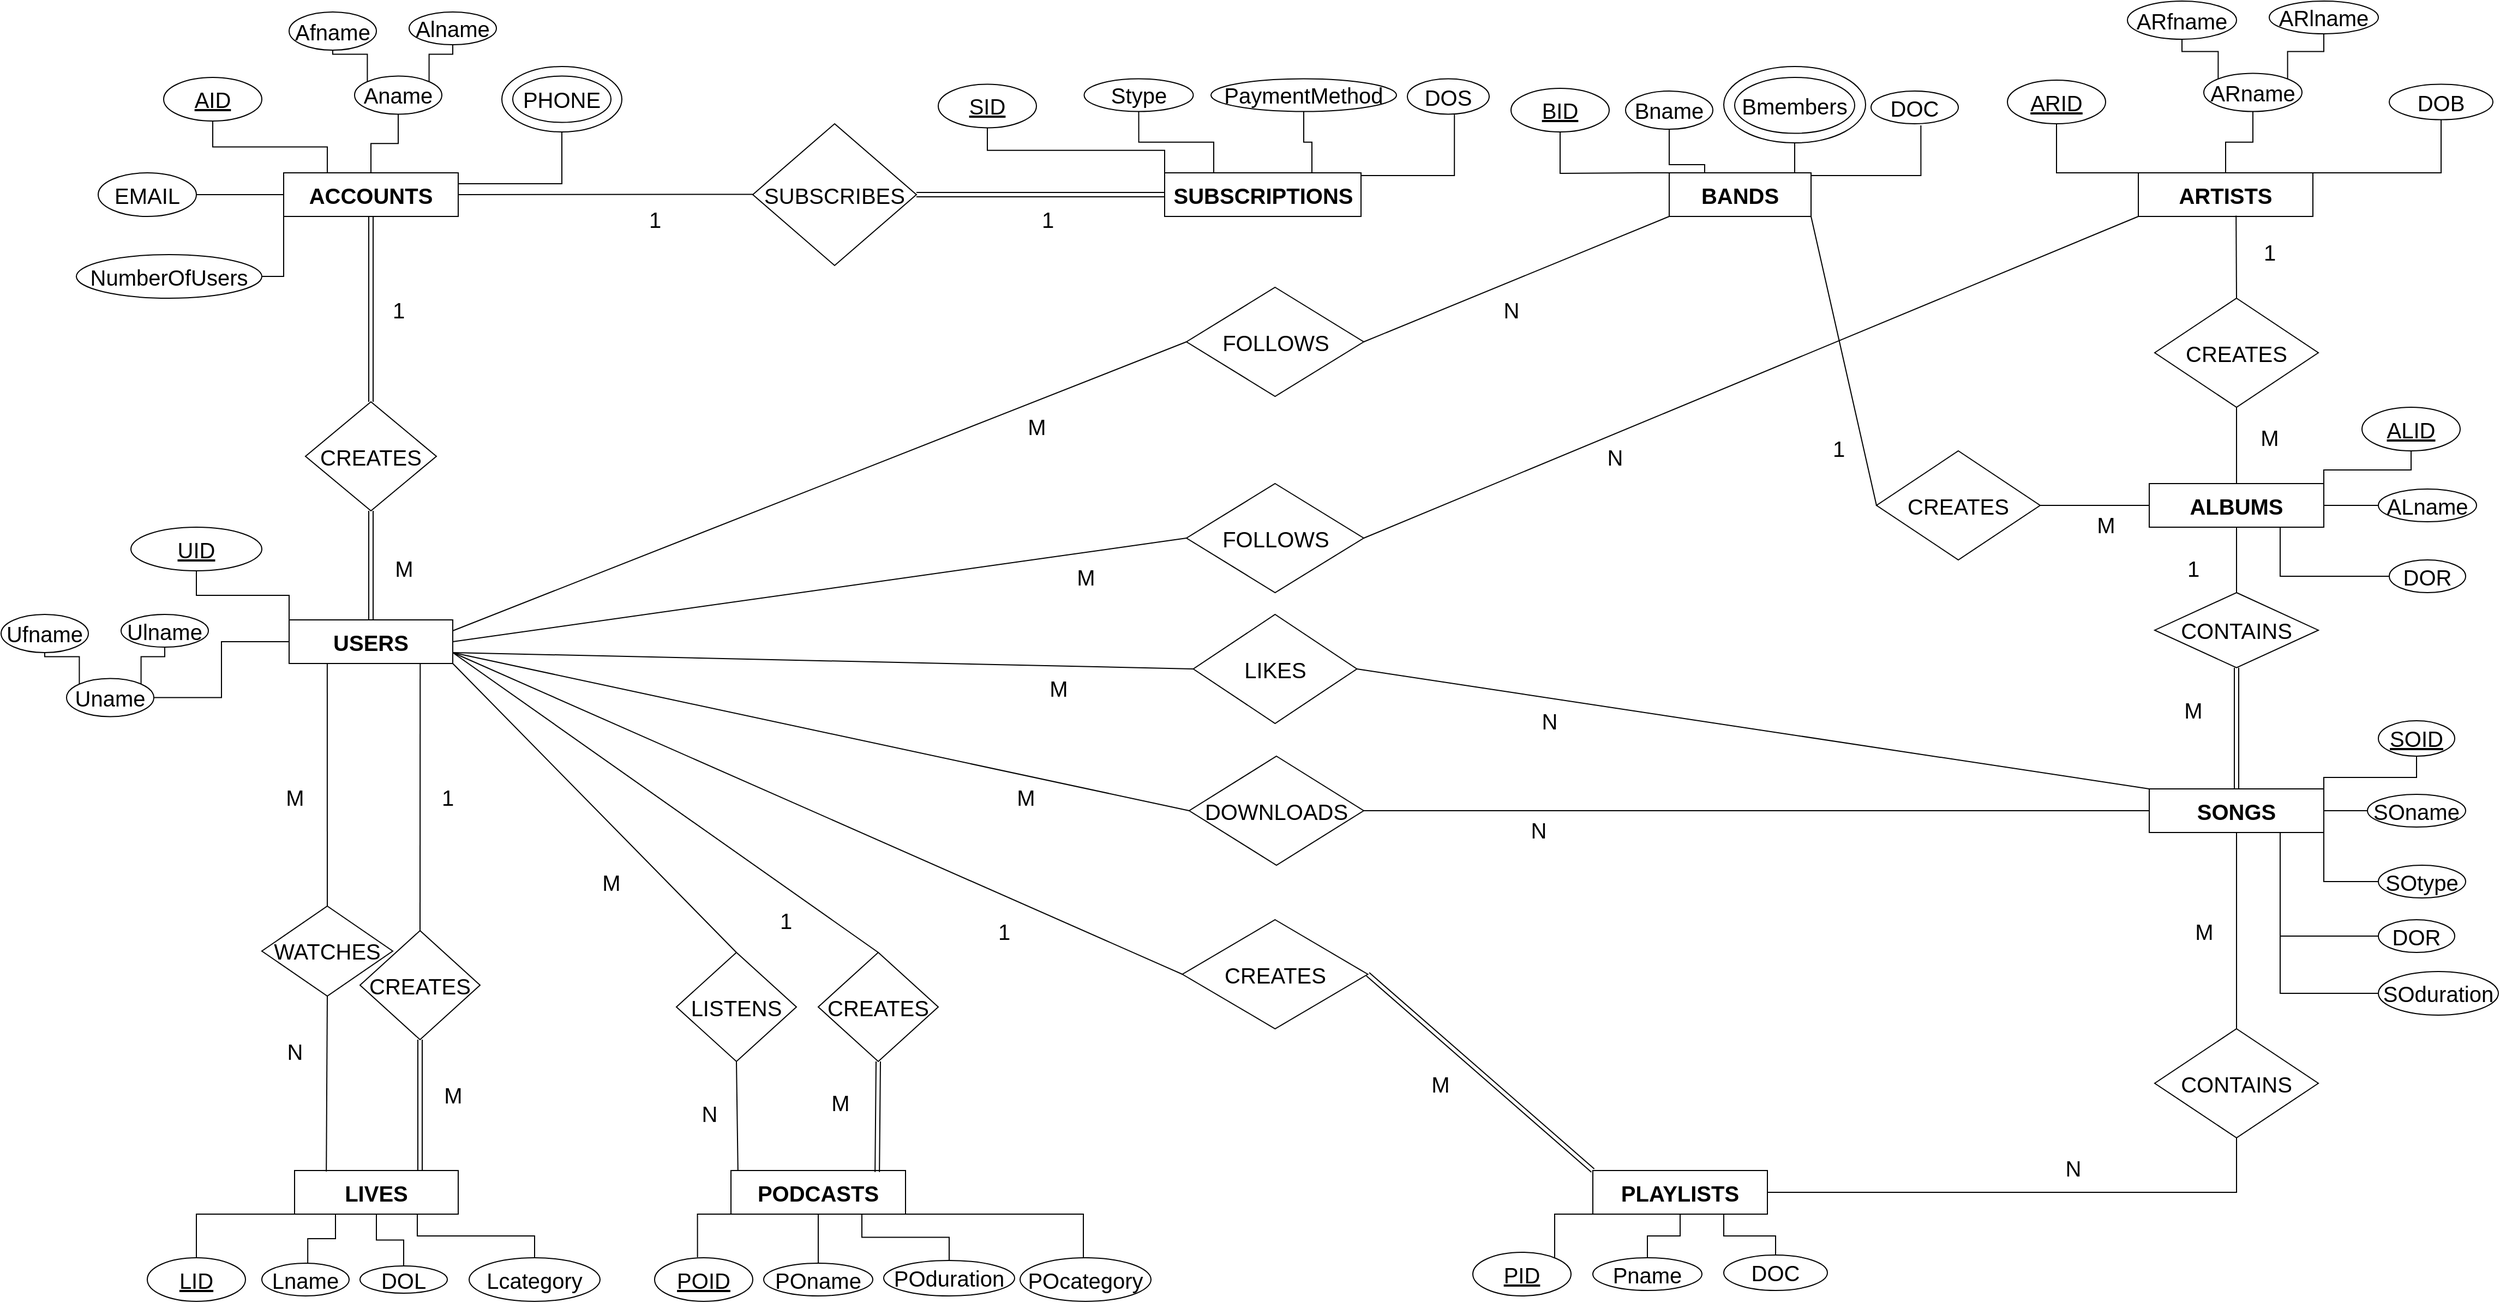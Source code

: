 <mxfile version="20.7.4" type="device"><diagram id="S-icvliGQljSNbGWVH6F" name="Page-1"><mxGraphModel dx="1737" dy="310" grid="1" gridSize="10" guides="1" tooltips="1" connect="1" arrows="1" fold="1" page="1" pageScale="1" pageWidth="1169" pageHeight="827" math="0" shadow="0"><root><mxCell id="0"/><mxCell id="1" parent="0"/><mxCell id="44TUguAvuRZ1Xpp99MHd-134" style="edgeStyle=orthogonalEdgeStyle;rounded=0;orthogonalLoop=1;jettySize=auto;html=1;exitX=0.25;exitY=0;exitDx=0;exitDy=0;entryX=0.5;entryY=1;entryDx=0;entryDy=0;fontSize=20;endArrow=none;endFill=0;" parent="1" source="44TUguAvuRZ1Xpp99MHd-1" target="44TUguAvuRZ1Xpp99MHd-133" edge="1"><mxGeometry relative="1" as="geometry"/></mxCell><mxCell id="44TUguAvuRZ1Xpp99MHd-153" style="edgeStyle=orthogonalEdgeStyle;rounded=0;orthogonalLoop=1;jettySize=auto;html=1;exitX=0;exitY=0.5;exitDx=0;exitDy=0;entryX=1;entryY=0.5;entryDx=0;entryDy=0;fontSize=20;endArrow=none;endFill=0;" parent="1" source="44TUguAvuRZ1Xpp99MHd-1" target="44TUguAvuRZ1Xpp99MHd-152" edge="1"><mxGeometry relative="1" as="geometry"/></mxCell><mxCell id="44TUguAvuRZ1Xpp99MHd-165" style="edgeStyle=orthogonalEdgeStyle;rounded=0;orthogonalLoop=1;jettySize=auto;html=1;exitX=1;exitY=0.25;exitDx=0;exitDy=0;fontSize=20;entryX=0.5;entryY=1;entryDx=0;entryDy=0;endArrow=none;endFill=0;" parent="1" source="44TUguAvuRZ1Xpp99MHd-1" target="44TUguAvuRZ1Xpp99MHd-145" edge="1"><mxGeometry relative="1" as="geometry"/></mxCell><mxCell id="44TUguAvuRZ1Xpp99MHd-168" style="edgeStyle=orthogonalEdgeStyle;rounded=0;orthogonalLoop=1;jettySize=auto;html=1;exitX=0;exitY=1;exitDx=0;exitDy=0;entryX=1;entryY=0.5;entryDx=0;entryDy=0;fontSize=20;endArrow=none;endFill=0;" parent="1" source="44TUguAvuRZ1Xpp99MHd-1" target="44TUguAvuRZ1Xpp99MHd-167" edge="1"><mxGeometry relative="1" as="geometry"/></mxCell><mxCell id="2B-88F3D7ksZXxP7t7aV-176" style="edgeStyle=orthogonalEdgeStyle;rounded=0;orthogonalLoop=1;jettySize=auto;html=1;exitX=0.5;exitY=0;exitDx=0;exitDy=0;entryX=0.5;entryY=1;entryDx=0;entryDy=0;endArrow=none;endFill=0;" edge="1" parent="1" source="44TUguAvuRZ1Xpp99MHd-1" target="44TUguAvuRZ1Xpp99MHd-135"><mxGeometry relative="1" as="geometry"/></mxCell><mxCell id="44TUguAvuRZ1Xpp99MHd-1" value="&lt;b&gt;&lt;font style=&quot;font-size: 20px;&quot;&gt;ACCOUNTS&lt;/font&gt;&lt;/b&gt;" style="rounded=0;whiteSpace=wrap;html=1;" parent="1" vertex="1"><mxGeometry x="-910" y="337.5" width="160" height="40" as="geometry"/></mxCell><mxCell id="44TUguAvuRZ1Xpp99MHd-254" style="edgeStyle=orthogonalEdgeStyle;rounded=0;orthogonalLoop=1;jettySize=auto;html=1;exitX=0.25;exitY=0;exitDx=0;exitDy=0;strokeColor=default;strokeWidth=1;fontSize=20;entryX=0.5;entryY=1;entryDx=0;entryDy=0;endArrow=none;endFill=0;" parent="1" source="44TUguAvuRZ1Xpp99MHd-3" target="44TUguAvuRZ1Xpp99MHd-250" edge="1"><mxGeometry relative="1" as="geometry"><mxPoint x="-120" y="290" as="targetPoint"/></mxGeometry></mxCell><mxCell id="44TUguAvuRZ1Xpp99MHd-256" style="edgeStyle=orthogonalEdgeStyle;rounded=0;orthogonalLoop=1;jettySize=auto;html=1;exitX=0;exitY=0;exitDx=0;exitDy=0;entryX=0.5;entryY=1;entryDx=0;entryDy=0;strokeColor=default;strokeWidth=1;fontSize=20;endArrow=none;endFill=0;" parent="1" source="44TUguAvuRZ1Xpp99MHd-3" target="44TUguAvuRZ1Xpp99MHd-249" edge="1"><mxGeometry relative="1" as="geometry"/></mxCell><mxCell id="44TUguAvuRZ1Xpp99MHd-257" style="edgeStyle=orthogonalEdgeStyle;rounded=0;orthogonalLoop=1;jettySize=auto;html=1;exitX=0.75;exitY=0;exitDx=0;exitDy=0;entryX=0.5;entryY=1;entryDx=0;entryDy=0;strokeColor=default;strokeWidth=1;fontSize=20;endArrow=none;endFill=0;" parent="1" source="44TUguAvuRZ1Xpp99MHd-3" target="44TUguAvuRZ1Xpp99MHd-252" edge="1"><mxGeometry relative="1" as="geometry"/></mxCell><mxCell id="44TUguAvuRZ1Xpp99MHd-259" style="edgeStyle=orthogonalEdgeStyle;rounded=0;orthogonalLoop=1;jettySize=auto;html=1;exitX=1;exitY=0;exitDx=0;exitDy=0;entryX=0.575;entryY=1.013;entryDx=0;entryDy=0;entryPerimeter=0;strokeColor=default;strokeWidth=1;fontSize=20;endArrow=none;endFill=0;" parent="1" source="44TUguAvuRZ1Xpp99MHd-3" target="44TUguAvuRZ1Xpp99MHd-251" edge="1"><mxGeometry relative="1" as="geometry"><Array as="points"><mxPoint x="78" y="340"/><mxPoint x="163" y="340"/></Array></mxGeometry></mxCell><mxCell id="44TUguAvuRZ1Xpp99MHd-3" value="&lt;b&gt;&lt;font style=&quot;font-size: 20px;&quot;&gt;SUBSCRIPTIONS&lt;/font&gt;&lt;/b&gt;" style="rounded=0;whiteSpace=wrap;html=1;" parent="1" vertex="1"><mxGeometry x="-102.5" y="337.5" width="180" height="40" as="geometry"/></mxCell><mxCell id="44TUguAvuRZ1Xpp99MHd-244" style="edgeStyle=orthogonalEdgeStyle;rounded=0;orthogonalLoop=1;jettySize=auto;html=1;exitX=0;exitY=0;exitDx=0;exitDy=0;entryX=0.5;entryY=1;entryDx=0;entryDy=0;strokeColor=default;strokeWidth=1;fontSize=20;endArrow=none;endFill=0;" parent="1" source="44TUguAvuRZ1Xpp99MHd-4" target="44TUguAvuRZ1Xpp99MHd-239" edge="1"><mxGeometry relative="1" as="geometry"><Array as="points"><mxPoint x="333" y="337"/><mxPoint x="260" y="338"/></Array></mxGeometry></mxCell><mxCell id="44TUguAvuRZ1Xpp99MHd-245" style="edgeStyle=orthogonalEdgeStyle;rounded=0;orthogonalLoop=1;jettySize=auto;html=1;exitX=0.25;exitY=0;exitDx=0;exitDy=0;entryX=0.5;entryY=1;entryDx=0;entryDy=0;strokeColor=default;strokeWidth=1;fontSize=20;endArrow=none;endFill=0;" parent="1" source="44TUguAvuRZ1Xpp99MHd-4" target="44TUguAvuRZ1Xpp99MHd-240" edge="1"><mxGeometry relative="1" as="geometry"><Array as="points"><mxPoint x="393" y="330"/><mxPoint x="360" y="330"/></Array></mxGeometry></mxCell><mxCell id="44TUguAvuRZ1Xpp99MHd-247" style="edgeStyle=orthogonalEdgeStyle;rounded=0;orthogonalLoop=1;jettySize=auto;html=1;exitX=0.75;exitY=0;exitDx=0;exitDy=0;entryX=0.5;entryY=1;entryDx=0;entryDy=0;strokeColor=default;strokeWidth=1;fontSize=20;endArrow=none;endFill=0;" parent="1" source="44TUguAvuRZ1Xpp99MHd-4" target="44TUguAvuRZ1Xpp99MHd-242" edge="1"><mxGeometry relative="1" as="geometry"/></mxCell><mxCell id="44TUguAvuRZ1Xpp99MHd-248" style="edgeStyle=orthogonalEdgeStyle;rounded=0;orthogonalLoop=1;jettySize=auto;html=1;exitX=1;exitY=0;exitDx=0;exitDy=0;entryX=0.571;entryY=1.05;entryDx=0;entryDy=0;entryPerimeter=0;strokeColor=default;strokeWidth=1;fontSize=20;endArrow=none;endFill=0;" parent="1" source="44TUguAvuRZ1Xpp99MHd-4" target="44TUguAvuRZ1Xpp99MHd-241" edge="1"><mxGeometry relative="1" as="geometry"><Array as="points"><mxPoint x="490" y="340"/><mxPoint x="591" y="340"/></Array></mxGeometry></mxCell><mxCell id="44TUguAvuRZ1Xpp99MHd-4" value="&lt;b&gt;&lt;font style=&quot;font-size: 20px;&quot;&gt;BANDS&lt;/font&gt;&lt;/b&gt;" style="rounded=0;whiteSpace=wrap;html=1;" parent="1" vertex="1"><mxGeometry x="360" y="337.5" width="130" height="40" as="geometry"/></mxCell><mxCell id="44TUguAvuRZ1Xpp99MHd-237" style="edgeStyle=orthogonalEdgeStyle;rounded=0;orthogonalLoop=1;jettySize=auto;html=1;exitX=1;exitY=0;exitDx=0;exitDy=0;entryX=0.5;entryY=1;entryDx=0;entryDy=0;strokeColor=default;strokeWidth=1;fontSize=20;endArrow=none;endFill=0;" parent="1" source="44TUguAvuRZ1Xpp99MHd-5" target="44TUguAvuRZ1Xpp99MHd-231" edge="1"><mxGeometry relative="1" as="geometry"><Array as="points"><mxPoint x="1067" y="337"/></Array></mxGeometry></mxCell><mxCell id="44TUguAvuRZ1Xpp99MHd-238" style="edgeStyle=orthogonalEdgeStyle;rounded=0;orthogonalLoop=1;jettySize=auto;html=1;exitX=0;exitY=0;exitDx=0;exitDy=0;entryX=0.5;entryY=1;entryDx=0;entryDy=0;strokeColor=default;strokeWidth=1;fontSize=20;endArrow=none;endFill=0;" parent="1" source="44TUguAvuRZ1Xpp99MHd-5" target="44TUguAvuRZ1Xpp99MHd-229" edge="1"><mxGeometry relative="1" as="geometry"><Array as="points"><mxPoint x="715" y="337"/></Array></mxGeometry></mxCell><mxCell id="44TUguAvuRZ1Xpp99MHd-5" value="&lt;b&gt;&lt;font style=&quot;font-size: 20px;&quot;&gt;ARTISTS&lt;/font&gt;&lt;/b&gt;" style="rounded=0;whiteSpace=wrap;html=1;" parent="1" vertex="1"><mxGeometry x="790" y="337.5" width="160" height="40" as="geometry"/></mxCell><mxCell id="44TUguAvuRZ1Xpp99MHd-219" style="edgeStyle=orthogonalEdgeStyle;rounded=0;orthogonalLoop=1;jettySize=auto;html=1;exitX=0.75;exitY=1;exitDx=0;exitDy=0;strokeColor=default;strokeWidth=1;fontSize=20;endArrow=none;endFill=0;entryX=0;entryY=0.5;entryDx=0;entryDy=0;" parent="1" source="44TUguAvuRZ1Xpp99MHd-6" target="44TUguAvuRZ1Xpp99MHd-217" edge="1"><mxGeometry relative="1" as="geometry"><Array as="points"><mxPoint x="920" y="708"/></Array></mxGeometry></mxCell><mxCell id="44TUguAvuRZ1Xpp99MHd-220" style="edgeStyle=orthogonalEdgeStyle;rounded=0;orthogonalLoop=1;jettySize=auto;html=1;exitX=1;exitY=0.5;exitDx=0;exitDy=0;entryX=0;entryY=0.5;entryDx=0;entryDy=0;strokeColor=default;strokeWidth=1;fontSize=20;endArrow=none;endFill=0;" parent="1" source="44TUguAvuRZ1Xpp99MHd-6" target="44TUguAvuRZ1Xpp99MHd-216" edge="1"><mxGeometry relative="1" as="geometry"/></mxCell><mxCell id="44TUguAvuRZ1Xpp99MHd-221" style="edgeStyle=orthogonalEdgeStyle;rounded=0;orthogonalLoop=1;jettySize=auto;html=1;exitX=1;exitY=0;exitDx=0;exitDy=0;entryX=0.5;entryY=1;entryDx=0;entryDy=0;strokeColor=default;strokeWidth=1;fontSize=20;endArrow=none;endFill=0;" parent="1" source="44TUguAvuRZ1Xpp99MHd-6" target="44TUguAvuRZ1Xpp99MHd-215" edge="1"><mxGeometry x="-0.464" y="3" relative="1" as="geometry"><Array as="points"><mxPoint x="960" y="610"/><mxPoint x="1040" y="610"/></Array><mxPoint as="offset"/></mxGeometry></mxCell><mxCell id="44TUguAvuRZ1Xpp99MHd-6" value="&lt;b&gt;&lt;font style=&quot;font-size: 20px;&quot;&gt;ALBUMS&lt;/font&gt;&lt;/b&gt;" style="rounded=0;whiteSpace=wrap;html=1;" parent="1" vertex="1"><mxGeometry x="800" y="622.5" width="160" height="40" as="geometry"/></mxCell><mxCell id="44TUguAvuRZ1Xpp99MHd-170" style="edgeStyle=orthogonalEdgeStyle;rounded=0;orthogonalLoop=1;jettySize=auto;html=1;exitX=0;exitY=0;exitDx=0;exitDy=0;entryX=0.5;entryY=1;entryDx=0;entryDy=0;fontSize=20;endArrow=none;endFill=0;" parent="1" source="44TUguAvuRZ1Xpp99MHd-7" target="44TUguAvuRZ1Xpp99MHd-169" edge="1"><mxGeometry relative="1" as="geometry"/></mxCell><mxCell id="44TUguAvuRZ1Xpp99MHd-7" value="&lt;b&gt;&lt;font style=&quot;font-size: 20px;&quot;&gt;USERS&lt;/font&gt;&lt;/b&gt;" style="rounded=0;whiteSpace=wrap;html=1;" parent="1" vertex="1"><mxGeometry x="-905" y="747.5" width="150" height="40" as="geometry"/></mxCell><mxCell id="44TUguAvuRZ1Xpp99MHd-210" style="edgeStyle=orthogonalEdgeStyle;rounded=0;orthogonalLoop=1;jettySize=auto;html=1;exitX=1;exitY=0.5;exitDx=0;exitDy=0;entryX=0;entryY=0.5;entryDx=0;entryDy=0;strokeColor=default;strokeWidth=1;fontSize=20;endArrow=none;endFill=0;" parent="1" source="44TUguAvuRZ1Xpp99MHd-8" target="44TUguAvuRZ1Xpp99MHd-209" edge="1"><mxGeometry relative="1" as="geometry"/></mxCell><mxCell id="44TUguAvuRZ1Xpp99MHd-222" style="edgeStyle=orthogonalEdgeStyle;rounded=0;orthogonalLoop=1;jettySize=auto;html=1;exitX=1;exitY=1;exitDx=0;exitDy=0;entryX=0;entryY=0.5;entryDx=0;entryDy=0;strokeColor=default;strokeWidth=1;fontSize=20;endArrow=none;endFill=0;" parent="1" source="44TUguAvuRZ1Xpp99MHd-8" target="44TUguAvuRZ1Xpp99MHd-211" edge="1"><mxGeometry relative="1" as="geometry"/></mxCell><mxCell id="44TUguAvuRZ1Xpp99MHd-223" style="edgeStyle=orthogonalEdgeStyle;rounded=0;orthogonalLoop=1;jettySize=auto;html=1;exitX=0.75;exitY=1;exitDx=0;exitDy=0;entryX=0;entryY=0.5;entryDx=0;entryDy=0;strokeColor=default;strokeWidth=1;fontSize=20;endArrow=none;endFill=0;" parent="1" source="44TUguAvuRZ1Xpp99MHd-8" target="44TUguAvuRZ1Xpp99MHd-213" edge="1"><mxGeometry relative="1" as="geometry"/></mxCell><mxCell id="44TUguAvuRZ1Xpp99MHd-224" style="edgeStyle=orthogonalEdgeStyle;rounded=0;orthogonalLoop=1;jettySize=auto;html=1;exitX=1;exitY=0;exitDx=0;exitDy=0;entryX=0.5;entryY=1;entryDx=0;entryDy=0;strokeColor=default;strokeWidth=1;fontSize=20;endArrow=none;endFill=0;" parent="1" source="44TUguAvuRZ1Xpp99MHd-8" target="44TUguAvuRZ1Xpp99MHd-206" edge="1"><mxGeometry relative="1" as="geometry"><Array as="points"><mxPoint x="960" y="892"/><mxPoint x="1045" y="892"/></Array></mxGeometry></mxCell><mxCell id="44TUguAvuRZ1Xpp99MHd-228" style="edgeStyle=orthogonalEdgeStyle;rounded=0;orthogonalLoop=1;jettySize=auto;html=1;exitX=0.75;exitY=1;exitDx=0;exitDy=0;entryX=0;entryY=0.5;entryDx=0;entryDy=0;strokeColor=default;strokeWidth=1;fontSize=20;endArrow=none;endFill=0;" parent="1" source="44TUguAvuRZ1Xpp99MHd-8" target="44TUguAvuRZ1Xpp99MHd-227" edge="1"><mxGeometry relative="1" as="geometry"/></mxCell><mxCell id="44TUguAvuRZ1Xpp99MHd-8" value="&lt;b&gt;&lt;font style=&quot;font-size: 20px;&quot;&gt;SONGS&lt;/font&gt;&lt;/b&gt;" style="rounded=0;whiteSpace=wrap;html=1;" parent="1" vertex="1"><mxGeometry x="800" y="902.5" width="160" height="40" as="geometry"/></mxCell><mxCell id="44TUguAvuRZ1Xpp99MHd-203" style="edgeStyle=orthogonalEdgeStyle;rounded=0;orthogonalLoop=1;jettySize=auto;html=1;exitX=0;exitY=1;exitDx=0;exitDy=0;strokeColor=default;strokeWidth=1;fontSize=20;endArrow=none;endFill=0;" parent="1" source="44TUguAvuRZ1Xpp99MHd-10" target="44TUguAvuRZ1Xpp99MHd-200" edge="1"><mxGeometry relative="1" as="geometry"><Array as="points"><mxPoint x="255" y="1292.5"/></Array></mxGeometry></mxCell><mxCell id="44TUguAvuRZ1Xpp99MHd-204" style="edgeStyle=orthogonalEdgeStyle;rounded=0;orthogonalLoop=1;jettySize=auto;html=1;exitX=0.5;exitY=1;exitDx=0;exitDy=0;entryX=0.5;entryY=0;entryDx=0;entryDy=0;strokeColor=default;strokeWidth=1;fontSize=20;endArrow=none;endFill=0;" parent="1" source="44TUguAvuRZ1Xpp99MHd-10" target="44TUguAvuRZ1Xpp99MHd-201" edge="1"><mxGeometry relative="1" as="geometry"/></mxCell><mxCell id="44TUguAvuRZ1Xpp99MHd-225" style="edgeStyle=orthogonalEdgeStyle;rounded=0;orthogonalLoop=1;jettySize=auto;html=1;exitX=0.75;exitY=1;exitDx=0;exitDy=0;entryX=0.5;entryY=0;entryDx=0;entryDy=0;strokeColor=default;strokeWidth=1;fontSize=20;endArrow=none;endFill=0;" parent="1" source="44TUguAvuRZ1Xpp99MHd-10" target="44TUguAvuRZ1Xpp99MHd-202" edge="1"><mxGeometry relative="1" as="geometry"/></mxCell><mxCell id="44TUguAvuRZ1Xpp99MHd-10" value="&lt;b&gt;&lt;font style=&quot;font-size: 20px;&quot;&gt;PLAYLISTS&lt;/font&gt;&lt;/b&gt;" style="rounded=0;whiteSpace=wrap;html=1;" parent="1" vertex="1"><mxGeometry x="290" y="1252.5" width="160" height="40" as="geometry"/></mxCell><mxCell id="44TUguAvuRZ1Xpp99MHd-196" style="edgeStyle=orthogonalEdgeStyle;rounded=0;orthogonalLoop=1;jettySize=auto;html=1;exitX=0;exitY=1;exitDx=0;exitDy=0;entryX=0.437;entryY=-0.013;entryDx=0;entryDy=0;entryPerimeter=0;strokeColor=default;strokeWidth=1;fontSize=20;endArrow=none;endFill=0;" parent="1" source="44TUguAvuRZ1Xpp99MHd-11" target="44TUguAvuRZ1Xpp99MHd-192" edge="1"><mxGeometry relative="1" as="geometry"><Array as="points"><mxPoint x="-531" y="1292.5"/></Array></mxGeometry></mxCell><mxCell id="44TUguAvuRZ1Xpp99MHd-197" style="edgeStyle=orthogonalEdgeStyle;rounded=0;orthogonalLoop=1;jettySize=auto;html=1;exitX=0.5;exitY=1;exitDx=0;exitDy=0;entryX=0.5;entryY=0;entryDx=0;entryDy=0;strokeColor=default;strokeWidth=1;fontSize=20;endArrow=none;endFill=0;" parent="1" source="44TUguAvuRZ1Xpp99MHd-11" target="44TUguAvuRZ1Xpp99MHd-193" edge="1"><mxGeometry relative="1" as="geometry"/></mxCell><mxCell id="44TUguAvuRZ1Xpp99MHd-198" style="edgeStyle=orthogonalEdgeStyle;rounded=0;orthogonalLoop=1;jettySize=auto;html=1;exitX=0.75;exitY=1;exitDx=0;exitDy=0;entryX=0.5;entryY=0;entryDx=0;entryDy=0;strokeColor=default;strokeWidth=1;fontSize=20;endArrow=none;endFill=0;" parent="1" source="44TUguAvuRZ1Xpp99MHd-11" target="44TUguAvuRZ1Xpp99MHd-194" edge="1"><mxGeometry relative="1" as="geometry"/></mxCell><mxCell id="44TUguAvuRZ1Xpp99MHd-199" style="edgeStyle=orthogonalEdgeStyle;rounded=0;orthogonalLoop=1;jettySize=auto;html=1;exitX=1;exitY=1;exitDx=0;exitDy=0;strokeColor=default;strokeWidth=1;fontSize=20;endArrow=none;endFill=0;entryX=0.532;entryY=-0.001;entryDx=0;entryDy=0;entryPerimeter=0;" parent="1" source="44TUguAvuRZ1Xpp99MHd-11" target="44TUguAvuRZ1Xpp99MHd-195" edge="1"><mxGeometry relative="1" as="geometry"><Array as="points"><mxPoint x="-177" y="1293"/><mxPoint x="-177" y="1333"/></Array><mxPoint x="-180" y="1320" as="targetPoint"/></mxGeometry></mxCell><mxCell id="44TUguAvuRZ1Xpp99MHd-11" value="&lt;b&gt;&lt;font style=&quot;font-size: 20px;&quot;&gt;PODCASTS&lt;/font&gt;&lt;/b&gt;" style="rounded=0;whiteSpace=wrap;html=1;" parent="1" vertex="1"><mxGeometry x="-500" y="1252.5" width="160" height="40" as="geometry"/></mxCell><mxCell id="44TUguAvuRZ1Xpp99MHd-183" style="edgeStyle=orthogonalEdgeStyle;rounded=0;orthogonalLoop=1;jettySize=auto;html=1;exitX=0;exitY=1;exitDx=0;exitDy=0;entryX=0.5;entryY=0;entryDx=0;entryDy=0;strokeColor=default;strokeWidth=1;fontSize=20;endArrow=none;endFill=0;" parent="1" source="44TUguAvuRZ1Xpp99MHd-12" target="44TUguAvuRZ1Xpp99MHd-182" edge="1"><mxGeometry relative="1" as="geometry"><Array as="points"><mxPoint x="-990" y="1292.5"/></Array></mxGeometry></mxCell><mxCell id="44TUguAvuRZ1Xpp99MHd-187" style="edgeStyle=orthogonalEdgeStyle;rounded=0;orthogonalLoop=1;jettySize=auto;html=1;exitX=0.25;exitY=1;exitDx=0;exitDy=0;entryX=0.526;entryY=0.026;entryDx=0;entryDy=0;entryPerimeter=0;strokeColor=default;strokeWidth=1;fontSize=20;endArrow=none;endFill=0;" parent="1" source="44TUguAvuRZ1Xpp99MHd-12" target="44TUguAvuRZ1Xpp99MHd-184" edge="1"><mxGeometry relative="1" as="geometry"/></mxCell><mxCell id="44TUguAvuRZ1Xpp99MHd-189" style="edgeStyle=orthogonalEdgeStyle;rounded=0;orthogonalLoop=1;jettySize=auto;html=1;exitX=0.5;exitY=1;exitDx=0;exitDy=0;entryX=0.5;entryY=0;entryDx=0;entryDy=0;strokeColor=default;strokeWidth=1;fontSize=20;endArrow=none;endFill=0;" parent="1" source="44TUguAvuRZ1Xpp99MHd-12" target="44TUguAvuRZ1Xpp99MHd-188" edge="1"><mxGeometry relative="1" as="geometry"/></mxCell><mxCell id="44TUguAvuRZ1Xpp99MHd-191" style="edgeStyle=orthogonalEdgeStyle;rounded=0;orthogonalLoop=1;jettySize=auto;html=1;exitX=0.75;exitY=1;exitDx=0;exitDy=0;strokeColor=default;strokeWidth=1;fontSize=20;endArrow=none;endFill=0;" parent="1" source="44TUguAvuRZ1Xpp99MHd-12" target="44TUguAvuRZ1Xpp99MHd-190" edge="1"><mxGeometry relative="1" as="geometry"/></mxCell><mxCell id="44TUguAvuRZ1Xpp99MHd-12" value="&lt;span style=&quot;font-size: 20px;&quot;&gt;&lt;b&gt;LIVES&lt;/b&gt;&lt;/span&gt;" style="rounded=0;whiteSpace=wrap;html=1;" parent="1" vertex="1"><mxGeometry x="-900" y="1252.5" width="150" height="40" as="geometry"/></mxCell><mxCell id="44TUguAvuRZ1Xpp99MHd-16" value="CREATES" style="rhombus;whiteSpace=wrap;html=1;fontSize=20;" parent="1" vertex="1"><mxGeometry x="-890" y="547.5" width="120" height="100" as="geometry"/></mxCell><mxCell id="44TUguAvuRZ1Xpp99MHd-23" value="" style="shape=link;endArrow=classic;startArrow=classic;html=1;rounded=0;fontSize=20;entryX=0.5;entryY=1;entryDx=0;entryDy=0;" parent="1" source="44TUguAvuRZ1Xpp99MHd-16" target="44TUguAvuRZ1Xpp99MHd-1" edge="1"><mxGeometry width="100" height="100" relative="1" as="geometry"><mxPoint x="150" y="482.5" as="sourcePoint"/><mxPoint x="250" y="382.5" as="targetPoint"/></mxGeometry></mxCell><mxCell id="44TUguAvuRZ1Xpp99MHd-24" value="" style="shape=link;endArrow=classic;startArrow=classic;html=1;rounded=0;fontSize=20;exitX=0.5;exitY=0;exitDx=0;exitDy=0;entryX=0.5;entryY=1;entryDx=0;entryDy=0;" parent="1" source="44TUguAvuRZ1Xpp99MHd-7" target="44TUguAvuRZ1Xpp99MHd-16" edge="1"><mxGeometry width="100" height="100" relative="1" as="geometry"><mxPoint x="150" y="482.5" as="sourcePoint"/><mxPoint x="250" y="382.5" as="targetPoint"/></mxGeometry></mxCell><mxCell id="44TUguAvuRZ1Xpp99MHd-27" value="WATCHES" style="rhombus;whiteSpace=wrap;html=1;fontSize=20;" parent="1" vertex="1"><mxGeometry x="-930" y="1010" width="120" height="82.5" as="geometry"/></mxCell><mxCell id="44TUguAvuRZ1Xpp99MHd-31" value="CREATES" style="rhombus;whiteSpace=wrap;html=1;fontSize=20;" parent="1" vertex="1"><mxGeometry x="-840" y="1032.5" width="110" height="100" as="geometry"/></mxCell><mxCell id="44TUguAvuRZ1Xpp99MHd-45" value="LISTENS" style="rhombus;whiteSpace=wrap;html=1;fontSize=20;" parent="1" vertex="1"><mxGeometry x="-550" y="1052.5" width="110" height="100" as="geometry"/></mxCell><mxCell id="44TUguAvuRZ1Xpp99MHd-46" value="" style="endArrow=none;startArrow=none;html=1;rounded=0;fontSize=20;exitX=0.5;exitY=0;exitDx=0;exitDy=0;entryX=1;entryY=1;entryDx=0;entryDy=0;startFill=0;endFill=0;" parent="1" source="44TUguAvuRZ1Xpp99MHd-45" target="44TUguAvuRZ1Xpp99MHd-7" edge="1"><mxGeometry width="50" height="50" relative="1" as="geometry"><mxPoint x="435" y="742.5" as="sourcePoint"/><mxPoint x="365" y="662.5" as="targetPoint"/></mxGeometry></mxCell><mxCell id="44TUguAvuRZ1Xpp99MHd-47" value="" style="endArrow=none;startArrow=none;html=1;rounded=0;fontSize=20;exitX=0.5;exitY=1;exitDx=0;exitDy=0;entryX=0.04;entryY=0;entryDx=0;entryDy=0;entryPerimeter=0;startFill=0;endFill=0;" parent="1" source="44TUguAvuRZ1Xpp99MHd-45" target="44TUguAvuRZ1Xpp99MHd-11" edge="1"><mxGeometry width="50" height="50" relative="1" as="geometry"><mxPoint x="435" y="742.5" as="sourcePoint"/><mxPoint x="300" y="982.5" as="targetPoint"/></mxGeometry></mxCell><mxCell id="44TUguAvuRZ1Xpp99MHd-48" value="CREATES" style="rhombus;whiteSpace=wrap;html=1;fontSize=20;" parent="1" vertex="1"><mxGeometry x="-420" y="1052.5" width="110" height="100" as="geometry"/></mxCell><mxCell id="44TUguAvuRZ1Xpp99MHd-49" value="" style="endArrow=none;startArrow=none;html=1;rounded=0;fontSize=20;exitX=0.5;exitY=0;exitDx=0;exitDy=0;entryX=1;entryY=0.75;entryDx=0;entryDy=0;startFill=0;endFill=0;" parent="1" source="44TUguAvuRZ1Xpp99MHd-48" target="44TUguAvuRZ1Xpp99MHd-7" edge="1"><mxGeometry width="50" height="50" relative="1" as="geometry"><mxPoint x="545" y="742.5" as="sourcePoint"/><mxPoint x="475" y="662.5" as="targetPoint"/></mxGeometry></mxCell><mxCell id="44TUguAvuRZ1Xpp99MHd-65" value="CREATES" style="rhombus;whiteSpace=wrap;html=1;fontSize=20;" parent="1" vertex="1"><mxGeometry x="-86.25" y="1022.5" width="170" height="100" as="geometry"/></mxCell><mxCell id="44TUguAvuRZ1Xpp99MHd-66" value="" style="endArrow=none;startArrow=none;html=1;rounded=0;fontSize=20;exitX=0;exitY=0.5;exitDx=0;exitDy=0;entryX=1;entryY=0.75;entryDx=0;entryDy=0;startFill=0;endFill=0;" parent="1" source="44TUguAvuRZ1Xpp99MHd-65" target="44TUguAvuRZ1Xpp99MHd-7" edge="1"><mxGeometry width="50" height="50" relative="1" as="geometry"><mxPoint x="665" y="743.62" as="sourcePoint"/><mxPoint x="280" y="652.5" as="targetPoint"/></mxGeometry></mxCell><mxCell id="44TUguAvuRZ1Xpp99MHd-68" value="" style="shape=link;endArrow=classic;startArrow=classic;html=1;rounded=0;fontSize=20;entryX=0;entryY=0;entryDx=0;entryDy=0;exitX=1;exitY=0.5;exitDx=0;exitDy=0;" parent="1" source="44TUguAvuRZ1Xpp99MHd-65" target="44TUguAvuRZ1Xpp99MHd-10" edge="1"><mxGeometry width="100" height="100" relative="1" as="geometry"><mxPoint x="490" y="962.5" as="sourcePoint"/><mxPoint x="590" y="862.5" as="targetPoint"/></mxGeometry></mxCell><mxCell id="44TUguAvuRZ1Xpp99MHd-69" value="" style="shape=link;endArrow=classic;startArrow=classic;html=1;rounded=0;fontSize=20;entryX=0.5;entryY=1;entryDx=0;entryDy=0;" parent="1" target="44TUguAvuRZ1Xpp99MHd-31" edge="1"><mxGeometry width="100" height="100" relative="1" as="geometry"><mxPoint x="-785" y="1252.5" as="sourcePoint"/><mxPoint x="500" y="822.5" as="targetPoint"/><Array as="points"/></mxGeometry></mxCell><mxCell id="44TUguAvuRZ1Xpp99MHd-70" value="" style="shape=link;endArrow=classic;startArrow=classic;html=1;rounded=0;fontSize=20;entryX=0.5;entryY=1;entryDx=0;entryDy=0;exitX=0.838;exitY=0.035;exitDx=0;exitDy=0;exitPerimeter=0;" parent="1" source="44TUguAvuRZ1Xpp99MHd-11" target="44TUguAvuRZ1Xpp99MHd-48" edge="1"><mxGeometry width="100" height="100" relative="1" as="geometry"><mxPoint x="355" y="1042.5" as="sourcePoint"/><mxPoint x="353" y="932.5" as="targetPoint"/><Array as="points"/></mxGeometry></mxCell><mxCell id="44TUguAvuRZ1Xpp99MHd-75" value="DOWNLOADS" style="rhombus;whiteSpace=wrap;html=1;fontSize=20;" parent="1" vertex="1"><mxGeometry x="-80" y="872.5" width="160" height="100" as="geometry"/></mxCell><mxCell id="44TUguAvuRZ1Xpp99MHd-76" value="" style="endArrow=none;startArrow=none;html=1;rounded=0;fontSize=20;exitX=0;exitY=0.5;exitDx=0;exitDy=0;entryX=1;entryY=0.75;entryDx=0;entryDy=0;startFill=0;endFill=0;" parent="1" source="44TUguAvuRZ1Xpp99MHd-75" target="44TUguAvuRZ1Xpp99MHd-7" edge="1"><mxGeometry width="50" height="50" relative="1" as="geometry"><mxPoint x="715" y="662.5" as="sourcePoint"/><mxPoint x="180" y="652.5" as="targetPoint"/></mxGeometry></mxCell><mxCell id="44TUguAvuRZ1Xpp99MHd-77" value="" style="endArrow=none;startArrow=none;html=1;rounded=0;fontSize=20;exitX=1;exitY=0.5;exitDx=0;exitDy=0;entryX=0;entryY=0.5;entryDx=0;entryDy=0;startFill=0;endFill=0;" parent="1" source="44TUguAvuRZ1Xpp99MHd-75" target="44TUguAvuRZ1Xpp99MHd-8" edge="1"><mxGeometry width="50" height="50" relative="1" as="geometry"><mxPoint x="715" y="662.5" as="sourcePoint"/><mxPoint x="623" y="963.74" as="targetPoint"/></mxGeometry></mxCell><mxCell id="44TUguAvuRZ1Xpp99MHd-83" value="LIKES" style="rhombus;whiteSpace=wrap;html=1;fontSize=20;" parent="1" vertex="1"><mxGeometry x="-76.25" y="742.5" width="150" height="100" as="geometry"/></mxCell><mxCell id="44TUguAvuRZ1Xpp99MHd-84" value="" style="endArrow=none;startArrow=none;html=1;rounded=0;fontSize=20;exitX=0;exitY=0.5;exitDx=0;exitDy=0;entryX=1;entryY=0.75;entryDx=0;entryDy=0;startFill=0;endFill=0;" parent="1" source="44TUguAvuRZ1Xpp99MHd-83" target="44TUguAvuRZ1Xpp99MHd-7" edge="1"><mxGeometry width="50" height="50" relative="1" as="geometry"><mxPoint x="815" y="547.5" as="sourcePoint"/><mxPoint x="180" y="647.5" as="targetPoint"/></mxGeometry></mxCell><mxCell id="44TUguAvuRZ1Xpp99MHd-85" value="" style="endArrow=none;startArrow=none;html=1;rounded=0;fontSize=20;exitX=1;exitY=0.5;exitDx=0;exitDy=0;entryX=0;entryY=0;entryDx=0;entryDy=0;startFill=0;endFill=0;" parent="1" source="44TUguAvuRZ1Xpp99MHd-83" target="44TUguAvuRZ1Xpp99MHd-8" edge="1"><mxGeometry width="50" height="50" relative="1" as="geometry"><mxPoint x="815" y="547.5" as="sourcePoint"/><mxPoint x="940" y="737.5" as="targetPoint"/></mxGeometry></mxCell><mxCell id="44TUguAvuRZ1Xpp99MHd-95" value="CONTAINS" style="rhombus;whiteSpace=wrap;html=1;fontSize=20;" parent="1" vertex="1"><mxGeometry x="805" y="1122.5" width="150" height="100" as="geometry"/></mxCell><mxCell id="44TUguAvuRZ1Xpp99MHd-96" value="" style="endArrow=none;startArrow=none;html=1;rounded=0;fontSize=20;exitX=0.5;exitY=0;exitDx=0;exitDy=0;entryX=0.5;entryY=1;entryDx=0;entryDy=0;startFill=0;endFill=0;" parent="1" source="44TUguAvuRZ1Xpp99MHd-95" target="44TUguAvuRZ1Xpp99MHd-8" edge="1"><mxGeometry width="50" height="50" relative="1" as="geometry"><mxPoint x="1045" y="842.5" as="sourcePoint"/><mxPoint x="510" y="832.5" as="targetPoint"/></mxGeometry></mxCell><mxCell id="44TUguAvuRZ1Xpp99MHd-97" value="" style="endArrow=none;startArrow=none;html=1;rounded=0;fontSize=20;exitX=0.5;exitY=1;exitDx=0;exitDy=0;entryX=1;entryY=0.5;entryDx=0;entryDy=0;startFill=0;endFill=0;" parent="1" source="44TUguAvuRZ1Xpp99MHd-95" target="44TUguAvuRZ1Xpp99MHd-10" edge="1"><mxGeometry width="50" height="50" relative="1" as="geometry"><mxPoint x="1045" y="842.5" as="sourcePoint"/><mxPoint x="1170" y="1032.5" as="targetPoint"/><Array as="points"><mxPoint x="880" y="1272.5"/></Array></mxGeometry></mxCell><mxCell id="44TUguAvuRZ1Xpp99MHd-101" value="CONTAINS" style="rhombus;whiteSpace=wrap;html=1;fontSize=20;" parent="1" vertex="1"><mxGeometry x="805" y="722.5" width="150" height="68.88" as="geometry"/></mxCell><mxCell id="44TUguAvuRZ1Xpp99MHd-102" value="" style="endArrow=none;startArrow=none;html=1;rounded=0;fontSize=20;exitX=0.5;exitY=0;exitDx=0;exitDy=0;entryX=0.5;entryY=1;entryDx=0;entryDy=0;startFill=0;endFill=0;" parent="1" source="44TUguAvuRZ1Xpp99MHd-101" target="44TUguAvuRZ1Xpp99MHd-6" edge="1"><mxGeometry width="50" height="50" relative="1" as="geometry"><mxPoint x="1050" y="632.5" as="sourcePoint"/><mxPoint x="920" y="672.5" as="targetPoint"/></mxGeometry></mxCell><mxCell id="44TUguAvuRZ1Xpp99MHd-104" value="" style="shape=link;endArrow=classic;startArrow=classic;html=1;rounded=0;fontSize=20;entryX=0.5;entryY=1;entryDx=0;entryDy=0;exitX=0.5;exitY=0;exitDx=0;exitDy=0;" parent="1" source="44TUguAvuRZ1Xpp99MHd-8" target="44TUguAvuRZ1Xpp99MHd-101" edge="1"><mxGeometry width="100" height="100" relative="1" as="geometry"><mxPoint x="610" y="942.5" as="sourcePoint"/><mxPoint x="710" y="842.5" as="targetPoint"/></mxGeometry></mxCell><mxCell id="44TUguAvuRZ1Xpp99MHd-107" value="CREATES" style="rhombus;whiteSpace=wrap;html=1;fontSize=20;" parent="1" vertex="1"><mxGeometry x="805" y="452.5" width="150" height="100" as="geometry"/></mxCell><mxCell id="44TUguAvuRZ1Xpp99MHd-108" value="" style="endArrow=none;startArrow=none;html=1;rounded=0;fontSize=20;exitX=0.5;exitY=0;exitDx=0;exitDy=0;entryX=0.56;entryY=0.982;entryDx=0;entryDy=0;entryPerimeter=0;startFill=0;endFill=0;" parent="1" source="44TUguAvuRZ1Xpp99MHd-107" target="44TUguAvuRZ1Xpp99MHd-5" edge="1"><mxGeometry width="50" height="50" relative="1" as="geometry"><mxPoint x="1050" y="362.5" as="sourcePoint"/><mxPoint x="925" y="392.5" as="targetPoint"/></mxGeometry></mxCell><mxCell id="44TUguAvuRZ1Xpp99MHd-109" value="" style="endArrow=none;startArrow=none;html=1;rounded=0;fontSize=20;exitX=0.5;exitY=1;exitDx=0;exitDy=0;entryX=0.5;entryY=0;entryDx=0;entryDy=0;startFill=0;endFill=0;" parent="1" source="44TUguAvuRZ1Xpp99MHd-107" target="44TUguAvuRZ1Xpp99MHd-6" edge="1"><mxGeometry width="50" height="50" relative="1" as="geometry"><mxPoint x="1050" y="362.5" as="sourcePoint"/><mxPoint x="775" y="582.5" as="targetPoint"/><Array as="points"/></mxGeometry></mxCell><mxCell id="44TUguAvuRZ1Xpp99MHd-113" value="CREATES" style="rhombus;whiteSpace=wrap;html=1;fontSize=20;" parent="1" vertex="1"><mxGeometry x="550" y="592.5" width="150" height="100" as="geometry"/></mxCell><mxCell id="44TUguAvuRZ1Xpp99MHd-114" value="" style="endArrow=none;startArrow=none;html=1;rounded=0;fontSize=20;exitX=0;exitY=0.5;exitDx=0;exitDy=0;entryX=1;entryY=1;entryDx=0;entryDy=0;startFill=0;endFill=0;" parent="1" source="44TUguAvuRZ1Xpp99MHd-113" target="44TUguAvuRZ1Xpp99MHd-4" edge="1"><mxGeometry width="50" height="50" relative="1" as="geometry"><mxPoint x="835" y="282.5" as="sourcePoint"/><mxPoint x="705" y="312.5" as="targetPoint"/></mxGeometry></mxCell><mxCell id="44TUguAvuRZ1Xpp99MHd-115" value="" style="endArrow=none;startArrow=none;html=1;rounded=0;fontSize=20;exitX=1;exitY=0.5;exitDx=0;exitDy=0;entryX=0;entryY=0.5;entryDx=0;entryDy=0;startFill=0;endFill=0;" parent="1" source="44TUguAvuRZ1Xpp99MHd-113" target="44TUguAvuRZ1Xpp99MHd-6" edge="1"><mxGeometry width="50" height="50" relative="1" as="geometry"><mxPoint x="835" y="282.5" as="sourcePoint"/><mxPoint x="705" y="542.5" as="targetPoint"/><Array as="points"/></mxGeometry></mxCell><mxCell id="44TUguAvuRZ1Xpp99MHd-118" value="SUBSCRIBES" style="rhombus;whiteSpace=wrap;html=1;fontSize=20;" parent="1" vertex="1"><mxGeometry x="-480" y="292.5" width="150" height="130" as="geometry"/></mxCell><mxCell id="44TUguAvuRZ1Xpp99MHd-120" value="" style="shape=link;endArrow=classic;startArrow=classic;html=1;rounded=0;fontSize=20;entryX=1;entryY=0.5;entryDx=0;entryDy=0;exitX=0;exitY=0.5;exitDx=0;exitDy=0;" parent="1" source="44TUguAvuRZ1Xpp99MHd-3" target="44TUguAvuRZ1Xpp99MHd-118" edge="1"><mxGeometry width="100" height="100" relative="1" as="geometry"><mxPoint x="282.5" y="632.5" as="sourcePoint"/><mxPoint x="640" y="412.5" as="targetPoint"/><Array as="points"/></mxGeometry></mxCell><mxCell id="44TUguAvuRZ1Xpp99MHd-123" value="FOLLOWS" style="rhombus;whiteSpace=wrap;html=1;fontSize=20;" parent="1" vertex="1"><mxGeometry x="-82.5" y="622.5" width="162.5" height="100" as="geometry"/></mxCell><mxCell id="44TUguAvuRZ1Xpp99MHd-124" value="" style="endArrow=none;startArrow=none;html=1;rounded=0;fontSize=20;exitX=0;exitY=0.5;exitDx=0;exitDy=0;entryX=1;entryY=0.5;entryDx=0;entryDy=0;startFill=0;endFill=0;" parent="1" source="44TUguAvuRZ1Xpp99MHd-123" target="44TUguAvuRZ1Xpp99MHd-7" edge="1"><mxGeometry width="50" height="50" relative="1" as="geometry"><mxPoint x="545" y="506.88" as="sourcePoint"/><mxPoint x="200" y="586.88" as="targetPoint"/></mxGeometry></mxCell><mxCell id="44TUguAvuRZ1Xpp99MHd-125" value="" style="endArrow=none;startArrow=none;html=1;rounded=0;fontSize=20;exitX=1;exitY=0.5;exitDx=0;exitDy=0;entryX=0;entryY=1;entryDx=0;entryDy=0;startFill=0;endFill=0;" parent="1" source="44TUguAvuRZ1Xpp99MHd-123" target="44TUguAvuRZ1Xpp99MHd-5" edge="1"><mxGeometry width="50" height="50" relative="1" as="geometry"><mxPoint x="545" y="506.88" as="sourcePoint"/><mxPoint x="453" y="808.12" as="targetPoint"/></mxGeometry></mxCell><mxCell id="44TUguAvuRZ1Xpp99MHd-128" value="FOLLOWS" style="rhombus;whiteSpace=wrap;html=1;fontSize=20;" parent="1" vertex="1"><mxGeometry x="-82.5" y="442.5" width="162.5" height="100" as="geometry"/></mxCell><mxCell id="44TUguAvuRZ1Xpp99MHd-129" value="" style="endArrow=none;startArrow=none;html=1;rounded=0;fontSize=20;exitX=0;exitY=0.5;exitDx=0;exitDy=0;entryX=1;entryY=0.25;entryDx=0;entryDy=0;startFill=0;endFill=0;" parent="1" source="44TUguAvuRZ1Xpp99MHd-128" target="44TUguAvuRZ1Xpp99MHd-7" edge="1"><mxGeometry width="50" height="50" relative="1" as="geometry"><mxPoint x="355" y="416.88" as="sourcePoint"/><mxPoint x="-10" y="552.5" as="targetPoint"/></mxGeometry></mxCell><mxCell id="44TUguAvuRZ1Xpp99MHd-130" value="" style="endArrow=none;startArrow=none;html=1;rounded=0;fontSize=20;exitX=1;exitY=0.5;exitDx=0;exitDy=0;entryX=0;entryY=1;entryDx=0;entryDy=0;startFill=0;endFill=0;" parent="1" source="44TUguAvuRZ1Xpp99MHd-128" target="44TUguAvuRZ1Xpp99MHd-4" edge="1"><mxGeometry width="50" height="50" relative="1" as="geometry"><mxPoint x="355" y="416.88" as="sourcePoint"/><mxPoint x="690" y="302.5" as="targetPoint"/></mxGeometry></mxCell><mxCell id="44TUguAvuRZ1Xpp99MHd-133" value="&lt;u&gt;AID&lt;/u&gt;" style="ellipse;whiteSpace=wrap;html=1;fontSize=20;" parent="1" vertex="1"><mxGeometry x="-1020" y="250" width="90" height="40" as="geometry"/></mxCell><mxCell id="2B-88F3D7ksZXxP7t7aV-173" style="edgeStyle=orthogonalEdgeStyle;rounded=0;orthogonalLoop=1;jettySize=auto;html=1;exitX=0;exitY=0;exitDx=0;exitDy=0;entryX=0.5;entryY=1;entryDx=0;entryDy=0;endArrow=none;endFill=0;" edge="1" parent="1" source="44TUguAvuRZ1Xpp99MHd-135" target="2B-88F3D7ksZXxP7t7aV-171"><mxGeometry relative="1" as="geometry"/></mxCell><mxCell id="2B-88F3D7ksZXxP7t7aV-175" style="edgeStyle=orthogonalEdgeStyle;rounded=0;orthogonalLoop=1;jettySize=auto;html=1;exitX=1;exitY=0;exitDx=0;exitDy=0;entryX=0.5;entryY=1;entryDx=0;entryDy=0;endArrow=none;endFill=0;" edge="1" parent="1" source="44TUguAvuRZ1Xpp99MHd-135" target="2B-88F3D7ksZXxP7t7aV-172"><mxGeometry relative="1" as="geometry"/></mxCell><mxCell id="44TUguAvuRZ1Xpp99MHd-135" value="Aname" style="ellipse;whiteSpace=wrap;html=1;fontSize=20;" parent="1" vertex="1"><mxGeometry x="-845" y="248.75" width="80" height="35" as="geometry"/></mxCell><mxCell id="44TUguAvuRZ1Xpp99MHd-145" value="" style="ellipse;whiteSpace=wrap;html=1;fontSize=20;" parent="1" vertex="1"><mxGeometry x="-710" y="240" width="110" height="60" as="geometry"/></mxCell><mxCell id="44TUguAvuRZ1Xpp99MHd-146" value="PHONE" style="ellipse;whiteSpace=wrap;html=1;fontSize=20;" parent="1" vertex="1"><mxGeometry x="-700" y="248.75" width="90" height="42.5" as="geometry"/></mxCell><mxCell id="44TUguAvuRZ1Xpp99MHd-152" value="EMAIL" style="ellipse;whiteSpace=wrap;html=1;fontSize=20;" parent="1" vertex="1"><mxGeometry x="-1080" y="337.5" width="90" height="40" as="geometry"/></mxCell><mxCell id="44TUguAvuRZ1Xpp99MHd-162" style="edgeStyle=orthogonalEdgeStyle;rounded=0;orthogonalLoop=1;jettySize=auto;html=1;exitX=0.5;exitY=1;exitDx=0;exitDy=0;fontSize=20;" parent="1" source="44TUguAvuRZ1Xpp99MHd-83" target="44TUguAvuRZ1Xpp99MHd-83" edge="1"><mxGeometry relative="1" as="geometry"/></mxCell><mxCell id="44TUguAvuRZ1Xpp99MHd-167" value="NumberOfUsers" style="ellipse;whiteSpace=wrap;html=1;fontSize=20;" parent="1" vertex="1"><mxGeometry x="-1100" y="412.5" width="170" height="40" as="geometry"/></mxCell><mxCell id="44TUguAvuRZ1Xpp99MHd-169" value="&lt;u&gt;UID&lt;/u&gt;" style="ellipse;whiteSpace=wrap;html=1;fontSize=20;" parent="1" vertex="1"><mxGeometry x="-1050" y="662.5" width="120" height="40" as="geometry"/></mxCell><mxCell id="44TUguAvuRZ1Xpp99MHd-182" value="&lt;u&gt;LID&lt;/u&gt;" style="ellipse;whiteSpace=wrap;html=1;fontSize=20;" parent="1" vertex="1"><mxGeometry x="-1035" y="1332.5" width="90" height="40" as="geometry"/></mxCell><mxCell id="44TUguAvuRZ1Xpp99MHd-184" value="Lname" style="ellipse;whiteSpace=wrap;html=1;fontSize=20;" parent="1" vertex="1"><mxGeometry x="-930" y="1337.5" width="80" height="30" as="geometry"/></mxCell><mxCell id="44TUguAvuRZ1Xpp99MHd-188" value="DOL" style="ellipse;whiteSpace=wrap;html=1;fontSize=20;" parent="1" vertex="1"><mxGeometry x="-840" y="1340" width="80" height="25" as="geometry"/></mxCell><mxCell id="44TUguAvuRZ1Xpp99MHd-190" value="Lcategory" style="ellipse;whiteSpace=wrap;html=1;fontSize=20;" parent="1" vertex="1"><mxGeometry x="-740" y="1332.5" width="120" height="40" as="geometry"/></mxCell><mxCell id="44TUguAvuRZ1Xpp99MHd-192" value="&lt;u&gt;POID&lt;/u&gt;" style="ellipse;whiteSpace=wrap;html=1;fontSize=20;" parent="1" vertex="1"><mxGeometry x="-570" y="1332.5" width="90" height="40" as="geometry"/></mxCell><mxCell id="44TUguAvuRZ1Xpp99MHd-193" value="POname" style="ellipse;whiteSpace=wrap;html=1;fontSize=20;" parent="1" vertex="1"><mxGeometry x="-470" y="1337.5" width="100" height="30" as="geometry"/></mxCell><mxCell id="44TUguAvuRZ1Xpp99MHd-194" value="POduration" style="ellipse;whiteSpace=wrap;html=1;fontSize=20;" parent="1" vertex="1"><mxGeometry x="-360" y="1335" width="120" height="32.5" as="geometry"/></mxCell><mxCell id="44TUguAvuRZ1Xpp99MHd-195" value="POcategory" style="ellipse;whiteSpace=wrap;html=1;fontSize=20;" parent="1" vertex="1"><mxGeometry x="-235" y="1332.5" width="120" height="40" as="geometry"/></mxCell><mxCell id="44TUguAvuRZ1Xpp99MHd-200" value="&lt;u&gt;PID&lt;/u&gt;" style="ellipse;whiteSpace=wrap;html=1;fontSize=20;" parent="1" vertex="1"><mxGeometry x="180" y="1327.5" width="90" height="40" as="geometry"/></mxCell><mxCell id="44TUguAvuRZ1Xpp99MHd-201" value="Pname" style="ellipse;whiteSpace=wrap;html=1;fontSize=20;" parent="1" vertex="1"><mxGeometry x="290" y="1332.5" width="100" height="30" as="geometry"/></mxCell><mxCell id="44TUguAvuRZ1Xpp99MHd-202" value="DOC" style="ellipse;whiteSpace=wrap;html=1;fontSize=20;" parent="1" vertex="1"><mxGeometry x="410" y="1330" width="95" height="32.5" as="geometry"/></mxCell><mxCell id="44TUguAvuRZ1Xpp99MHd-206" value="&lt;u&gt;SOID&lt;/u&gt;" style="ellipse;whiteSpace=wrap;html=1;fontSize=20;" parent="1" vertex="1"><mxGeometry x="1010" y="840" width="70" height="32.5" as="geometry"/></mxCell><mxCell id="44TUguAvuRZ1Xpp99MHd-209" value="SOname" style="ellipse;whiteSpace=wrap;html=1;fontSize=20;" parent="1" vertex="1"><mxGeometry x="1000" y="907.5" width="90" height="30" as="geometry"/></mxCell><mxCell id="44TUguAvuRZ1Xpp99MHd-211" value="SOtype" style="ellipse;whiteSpace=wrap;html=1;fontSize=20;" parent="1" vertex="1"><mxGeometry x="1010" y="972.5" width="80" height="30" as="geometry"/></mxCell><mxCell id="44TUguAvuRZ1Xpp99MHd-213" value="DOR" style="ellipse;whiteSpace=wrap;html=1;fontSize=20;" parent="1" vertex="1"><mxGeometry x="1010" y="1022.5" width="70" height="30" as="geometry"/></mxCell><mxCell id="44TUguAvuRZ1Xpp99MHd-215" value="&lt;u&gt;ALID&lt;/u&gt;" style="ellipse;whiteSpace=wrap;html=1;fontSize=20;" parent="1" vertex="1"><mxGeometry x="995" y="552.5" width="90" height="40" as="geometry"/></mxCell><mxCell id="44TUguAvuRZ1Xpp99MHd-216" value="ALname" style="ellipse;whiteSpace=wrap;html=1;fontSize=20;" parent="1" vertex="1"><mxGeometry x="1010" y="627.5" width="90" height="30" as="geometry"/></mxCell><mxCell id="44TUguAvuRZ1Xpp99MHd-217" value="DOR" style="ellipse;whiteSpace=wrap;html=1;fontSize=20;" parent="1" vertex="1"><mxGeometry x="1020" y="692.5" width="70" height="30" as="geometry"/></mxCell><mxCell id="44TUguAvuRZ1Xpp99MHd-227" value="SOduration" style="ellipse;whiteSpace=wrap;html=1;fontSize=20;" parent="1" vertex="1"><mxGeometry x="1010" y="1070" width="110" height="40" as="geometry"/></mxCell><mxCell id="44TUguAvuRZ1Xpp99MHd-229" value="&lt;u&gt;ARID&lt;/u&gt;" style="ellipse;whiteSpace=wrap;html=1;fontSize=20;" parent="1" vertex="1"><mxGeometry x="670" y="252.5" width="90" height="40" as="geometry"/></mxCell><mxCell id="44TUguAvuRZ1Xpp99MHd-231" value="DOB" style="ellipse;whiteSpace=wrap;html=1;fontSize=20;" parent="1" vertex="1"><mxGeometry x="1020" y="256.25" width="95" height="32.5" as="geometry"/></mxCell><mxCell id="44TUguAvuRZ1Xpp99MHd-239" value="&lt;u&gt;BID&lt;/u&gt;" style="ellipse;whiteSpace=wrap;html=1;fontSize=20;" parent="1" vertex="1"><mxGeometry x="215" y="260" width="90" height="40" as="geometry"/></mxCell><mxCell id="44TUguAvuRZ1Xpp99MHd-240" value="Bname" style="ellipse;whiteSpace=wrap;html=1;fontSize=20;" parent="1" vertex="1"><mxGeometry x="320" y="262.5" width="80" height="35" as="geometry"/></mxCell><mxCell id="44TUguAvuRZ1Xpp99MHd-241" value="DOC" style="ellipse;whiteSpace=wrap;html=1;fontSize=20;" parent="1" vertex="1"><mxGeometry x="545" y="262.5" width="80" height="30" as="geometry"/></mxCell><mxCell id="44TUguAvuRZ1Xpp99MHd-242" value="" style="ellipse;whiteSpace=wrap;html=1;fontSize=20;" parent="1" vertex="1"><mxGeometry x="410" y="240" width="130" height="70" as="geometry"/></mxCell><mxCell id="44TUguAvuRZ1Xpp99MHd-243" value="Bmembers" style="ellipse;whiteSpace=wrap;html=1;fontSize=20;" parent="1" vertex="1"><mxGeometry x="420" y="250" width="110" height="51.25" as="geometry"/></mxCell><mxCell id="44TUguAvuRZ1Xpp99MHd-249" value="&lt;u&gt;SID&lt;/u&gt;" style="ellipse;whiteSpace=wrap;html=1;fontSize=20;" parent="1" vertex="1"><mxGeometry x="-310" y="256.25" width="90" height="40" as="geometry"/></mxCell><mxCell id="44TUguAvuRZ1Xpp99MHd-250" value="Stype" style="ellipse;whiteSpace=wrap;html=1;fontSize=20;" parent="1" vertex="1"><mxGeometry x="-176.25" y="251.25" width="100" height="30" as="geometry"/></mxCell><mxCell id="44TUguAvuRZ1Xpp99MHd-251" value="DOS" style="ellipse;whiteSpace=wrap;html=1;fontSize=20;" parent="1" vertex="1"><mxGeometry x="120" y="251.25" width="75" height="32.5" as="geometry"/></mxCell><mxCell id="44TUguAvuRZ1Xpp99MHd-252" value="PaymentMethod" style="ellipse;whiteSpace=wrap;html=1;fontSize=20;" parent="1" vertex="1"><mxGeometry x="-60" y="251.25" width="170" height="30" as="geometry"/></mxCell><mxCell id="44TUguAvuRZ1Xpp99MHd-260" value="1" style="text;html=1;align=center;verticalAlign=middle;resizable=0;points=[];autosize=1;strokeColor=none;fillColor=none;fontSize=20;" parent="1" vertex="1"><mxGeometry x="-820" y="442.5" width="30" height="40" as="geometry"/></mxCell><mxCell id="44TUguAvuRZ1Xpp99MHd-261" value="M" style="text;html=1;align=center;verticalAlign=middle;resizable=0;points=[];autosize=1;strokeColor=none;fillColor=none;fontSize=20;" parent="1" vertex="1"><mxGeometry x="-820" y="680" width="40" height="40" as="geometry"/></mxCell><mxCell id="44TUguAvuRZ1Xpp99MHd-262" value="1" style="text;html=1;align=center;verticalAlign=middle;resizable=0;points=[];autosize=1;strokeColor=none;fillColor=none;fontSize=20;" parent="1" vertex="1"><mxGeometry x="-585" y="360" width="30" height="40" as="geometry"/></mxCell><mxCell id="44TUguAvuRZ1Xpp99MHd-264" value="1" style="text;html=1;align=center;verticalAlign=middle;resizable=0;points=[];autosize=1;strokeColor=none;fillColor=none;fontSize=20;" parent="1" vertex="1"><mxGeometry x="-225" y="360" width="30" height="40" as="geometry"/></mxCell><mxCell id="44TUguAvuRZ1Xpp99MHd-265" value="M" style="text;html=1;align=center;verticalAlign=middle;resizable=0;points=[];autosize=1;strokeColor=none;fillColor=none;fontSize=20;" parent="1" vertex="1"><mxGeometry x="-920" y="890" width="40" height="40" as="geometry"/></mxCell><mxCell id="44TUguAvuRZ1Xpp99MHd-266" value="N" style="text;html=1;align=center;verticalAlign=middle;resizable=0;points=[];autosize=1;strokeColor=none;fillColor=none;fontSize=20;" parent="1" vertex="1"><mxGeometry x="-920" y="1122.5" width="40" height="40" as="geometry"/></mxCell><mxCell id="44TUguAvuRZ1Xpp99MHd-267" value="1" style="text;html=1;align=center;verticalAlign=middle;resizable=0;points=[];autosize=1;strokeColor=none;fillColor=none;fontSize=20;" parent="1" vertex="1"><mxGeometry x="-775" y="890" width="30" height="40" as="geometry"/></mxCell><mxCell id="44TUguAvuRZ1Xpp99MHd-268" value="M" style="text;html=1;align=center;verticalAlign=middle;resizable=0;points=[];autosize=1;strokeColor=none;fillColor=none;fontSize=20;" parent="1" vertex="1"><mxGeometry x="-775" y="1162.5" width="40" height="40" as="geometry"/></mxCell><mxCell id="44TUguAvuRZ1Xpp99MHd-269" value="M" style="text;html=1;align=center;verticalAlign=middle;resizable=0;points=[];autosize=1;strokeColor=none;fillColor=none;fontSize=20;" parent="1" vertex="1"><mxGeometry x="-630" y="967.5" width="40" height="40" as="geometry"/></mxCell><mxCell id="44TUguAvuRZ1Xpp99MHd-270" value="N" style="text;html=1;align=center;verticalAlign=middle;resizable=0;points=[];autosize=1;strokeColor=none;fillColor=none;fontSize=20;" parent="1" vertex="1"><mxGeometry x="-540" y="1180" width="40" height="40" as="geometry"/></mxCell><mxCell id="44TUguAvuRZ1Xpp99MHd-271" value="1" style="text;html=1;align=center;verticalAlign=middle;resizable=0;points=[];autosize=1;strokeColor=none;fillColor=none;fontSize=20;" parent="1" vertex="1"><mxGeometry x="-465" y="1002.5" width="30" height="40" as="geometry"/></mxCell><mxCell id="44TUguAvuRZ1Xpp99MHd-272" value="M" style="text;html=1;align=center;verticalAlign=middle;resizable=0;points=[];autosize=1;strokeColor=none;fillColor=none;fontSize=20;" parent="1" vertex="1"><mxGeometry x="-420" y="1170" width="40" height="40" as="geometry"/></mxCell><mxCell id="44TUguAvuRZ1Xpp99MHd-273" value="1" style="text;html=1;align=center;verticalAlign=middle;resizable=0;points=[];autosize=1;strokeColor=none;fillColor=none;fontSize=20;" parent="1" vertex="1"><mxGeometry x="-265" y="1012.5" width="30" height="40" as="geometry"/></mxCell><mxCell id="44TUguAvuRZ1Xpp99MHd-274" value="M" style="text;html=1;align=center;verticalAlign=middle;resizable=0;points=[];autosize=1;strokeColor=none;fillColor=none;fontSize=20;" parent="1" vertex="1"><mxGeometry x="130" y="1152.5" width="40" height="40" as="geometry"/></mxCell><mxCell id="44TUguAvuRZ1Xpp99MHd-275" value="M" style="text;html=1;align=center;verticalAlign=middle;resizable=0;points=[];autosize=1;strokeColor=none;fillColor=none;fontSize=20;" parent="1" vertex="1"><mxGeometry x="-250" y="890" width="40" height="40" as="geometry"/></mxCell><mxCell id="44TUguAvuRZ1Xpp99MHd-276" value="N" style="text;html=1;align=center;verticalAlign=middle;resizable=0;points=[];autosize=1;strokeColor=none;fillColor=none;fontSize=20;" parent="1" vertex="1"><mxGeometry x="220" y="920" width="40" height="40" as="geometry"/></mxCell><mxCell id="44TUguAvuRZ1Xpp99MHd-277" value="M" style="text;html=1;align=center;verticalAlign=middle;resizable=0;points=[];autosize=1;strokeColor=none;fillColor=none;fontSize=20;" parent="1" vertex="1"><mxGeometry x="-220" y="790" width="40" height="40" as="geometry"/></mxCell><mxCell id="44TUguAvuRZ1Xpp99MHd-278" value="N" style="text;html=1;align=center;verticalAlign=middle;resizable=0;points=[];autosize=1;strokeColor=none;fillColor=none;fontSize=20;" parent="1" vertex="1"><mxGeometry x="230" y="820" width="40" height="40" as="geometry"/></mxCell><mxCell id="44TUguAvuRZ1Xpp99MHd-279" value="M" style="text;html=1;align=center;verticalAlign=middle;resizable=0;points=[];autosize=1;strokeColor=none;fillColor=none;fontSize=20;" parent="1" vertex="1"><mxGeometry x="-195" y="687.5" width="40" height="40" as="geometry"/></mxCell><mxCell id="44TUguAvuRZ1Xpp99MHd-280" value="N" style="text;html=1;align=center;verticalAlign=middle;resizable=0;points=[];autosize=1;strokeColor=none;fillColor=none;fontSize=20;" parent="1" vertex="1"><mxGeometry x="290" y="577.5" width="40" height="40" as="geometry"/></mxCell><mxCell id="44TUguAvuRZ1Xpp99MHd-281" value="M" style="text;html=1;align=center;verticalAlign=middle;resizable=0;points=[];autosize=1;strokeColor=none;fillColor=none;fontSize=20;" parent="1" vertex="1"><mxGeometry x="-240" y="550" width="40" height="40" as="geometry"/></mxCell><mxCell id="44TUguAvuRZ1Xpp99MHd-282" value="N" style="text;html=1;align=center;verticalAlign=middle;resizable=0;points=[];autosize=1;strokeColor=none;fillColor=none;fontSize=20;" parent="1" vertex="1"><mxGeometry x="195" y="442.5" width="40" height="40" as="geometry"/></mxCell><mxCell id="44TUguAvuRZ1Xpp99MHd-283" value="1" style="text;html=1;align=center;verticalAlign=middle;resizable=0;points=[];autosize=1;strokeColor=none;fillColor=none;fontSize=20;" parent="1" vertex="1"><mxGeometry x="500" y="570" width="30" height="40" as="geometry"/></mxCell><mxCell id="44TUguAvuRZ1Xpp99MHd-284" value="M" style="text;html=1;align=center;verticalAlign=middle;resizable=0;points=[];autosize=1;strokeColor=none;fillColor=none;fontSize=20;" parent="1" vertex="1"><mxGeometry x="740" y="640" width="40" height="40" as="geometry"/></mxCell><mxCell id="44TUguAvuRZ1Xpp99MHd-285" value="1" style="text;html=1;align=center;verticalAlign=middle;resizable=0;points=[];autosize=1;strokeColor=none;fillColor=none;fontSize=20;" parent="1" vertex="1"><mxGeometry x="895" y="390" width="30" height="40" as="geometry"/></mxCell><mxCell id="44TUguAvuRZ1Xpp99MHd-286" value="M" style="text;html=1;align=center;verticalAlign=middle;resizable=0;points=[];autosize=1;strokeColor=none;fillColor=none;fontSize=20;" parent="1" vertex="1"><mxGeometry x="890" y="560" width="40" height="40" as="geometry"/></mxCell><mxCell id="44TUguAvuRZ1Xpp99MHd-287" value="1" style="text;html=1;align=center;verticalAlign=middle;resizable=0;points=[];autosize=1;strokeColor=none;fillColor=none;fontSize=20;" parent="1" vertex="1"><mxGeometry x="825" y="680" width="30" height="40" as="geometry"/></mxCell><mxCell id="44TUguAvuRZ1Xpp99MHd-288" value="M" style="text;html=1;align=center;verticalAlign=middle;resizable=0;points=[];autosize=1;strokeColor=none;fillColor=none;fontSize=20;" parent="1" vertex="1"><mxGeometry x="820" y="810" width="40" height="40" as="geometry"/></mxCell><mxCell id="44TUguAvuRZ1Xpp99MHd-289" value="M" style="text;html=1;align=center;verticalAlign=middle;resizable=0;points=[];autosize=1;strokeColor=none;fillColor=none;fontSize=20;" parent="1" vertex="1"><mxGeometry x="830" y="1012.5" width="40" height="40" as="geometry"/></mxCell><mxCell id="44TUguAvuRZ1Xpp99MHd-290" value="N" style="text;html=1;align=center;verticalAlign=middle;resizable=0;points=[];autosize=1;strokeColor=none;fillColor=none;fontSize=20;" parent="1" vertex="1"><mxGeometry x="710" y="1230" width="40" height="40" as="geometry"/></mxCell><mxCell id="44TUguAvuRZ1Xpp99MHd-292" value="" style="endArrow=none;startArrow=none;html=1;rounded=0;fontSize=20;entryX=1;entryY=0.5;entryDx=0;entryDy=0;startFill=0;endFill=0;exitX=-0.001;exitY=0.498;exitDx=0;exitDy=0;exitPerimeter=0;" parent="1" source="44TUguAvuRZ1Xpp99MHd-118" target="44TUguAvuRZ1Xpp99MHd-1" edge="1"><mxGeometry width="50" height="50" relative="1" as="geometry"><mxPoint x="-480" y="360" as="sourcePoint"/><mxPoint x="-750" y="360" as="targetPoint"/></mxGeometry></mxCell><mxCell id="FHmHO25dPoj5LT2MD4w4-2" value="" style="endArrow=none;startArrow=none;html=1;rounded=0;exitX=0.5;exitY=0;exitDx=0;exitDy=0;entryX=0.233;entryY=1.012;entryDx=0;entryDy=0;entryPerimeter=0;startFill=0;endFill=0;" parent="1" source="44TUguAvuRZ1Xpp99MHd-27" target="44TUguAvuRZ1Xpp99MHd-7" edge="1"><mxGeometry width="50" height="50" relative="1" as="geometry"><mxPoint x="-680" y="890" as="sourcePoint"/><mxPoint x="-870" y="790" as="targetPoint"/></mxGeometry></mxCell><mxCell id="FHmHO25dPoj5LT2MD4w4-3" value="" style="endArrow=none;startArrow=none;html=1;rounded=0;entryX=0.5;entryY=1;entryDx=0;entryDy=0;exitX=0.194;exitY=0.023;exitDx=0;exitDy=0;exitPerimeter=0;startFill=0;endFill=0;" parent="1" source="44TUguAvuRZ1Xpp99MHd-12" target="44TUguAvuRZ1Xpp99MHd-27" edge="1"><mxGeometry width="50" height="50" relative="1" as="geometry"><mxPoint x="-880" y="1250" as="sourcePoint"/><mxPoint x="-790" y="1140" as="targetPoint"/></mxGeometry></mxCell><mxCell id="FHmHO25dPoj5LT2MD4w4-4" value="" style="endArrow=none;startArrow=none;html=1;rounded=0;exitX=0.5;exitY=0;exitDx=0;exitDy=0;entryX=0.801;entryY=1.006;entryDx=0;entryDy=0;entryPerimeter=0;startFill=0;endFill=0;" parent="1" source="44TUguAvuRZ1Xpp99MHd-31" target="44TUguAvuRZ1Xpp99MHd-7" edge="1"><mxGeometry width="50" height="50" relative="1" as="geometry"><mxPoint x="-830" y="990" as="sourcePoint"/><mxPoint x="-790" y="810" as="targetPoint"/></mxGeometry></mxCell><mxCell id="2B-88F3D7ksZXxP7t7aV-171" value="Afname" style="ellipse;whiteSpace=wrap;html=1;fontSize=20;" vertex="1" parent="1"><mxGeometry x="-905" y="190" width="80" height="35" as="geometry"/></mxCell><mxCell id="2B-88F3D7ksZXxP7t7aV-172" value="Alname" style="ellipse;whiteSpace=wrap;html=1;fontSize=20;" vertex="1" parent="1"><mxGeometry x="-795" y="190" width="80" height="30" as="geometry"/></mxCell><mxCell id="2B-88F3D7ksZXxP7t7aV-178" style="edgeStyle=orthogonalEdgeStyle;rounded=0;orthogonalLoop=1;jettySize=auto;html=1;exitX=0;exitY=0;exitDx=0;exitDy=0;entryX=0.5;entryY=1;entryDx=0;entryDy=0;endArrow=none;endFill=0;" edge="1" parent="1" source="2B-88F3D7ksZXxP7t7aV-180" target="2B-88F3D7ksZXxP7t7aV-181"><mxGeometry relative="1" as="geometry"/></mxCell><mxCell id="2B-88F3D7ksZXxP7t7aV-179" style="edgeStyle=orthogonalEdgeStyle;rounded=0;orthogonalLoop=1;jettySize=auto;html=1;exitX=1;exitY=0;exitDx=0;exitDy=0;entryX=0.5;entryY=1;entryDx=0;entryDy=0;endArrow=none;endFill=0;" edge="1" parent="1" source="2B-88F3D7ksZXxP7t7aV-180" target="2B-88F3D7ksZXxP7t7aV-182"><mxGeometry relative="1" as="geometry"/></mxCell><mxCell id="2B-88F3D7ksZXxP7t7aV-183" style="edgeStyle=orthogonalEdgeStyle;rounded=0;orthogonalLoop=1;jettySize=auto;html=1;exitX=1;exitY=0.5;exitDx=0;exitDy=0;entryX=0;entryY=0.5;entryDx=0;entryDy=0;endArrow=none;endFill=0;" edge="1" parent="1" source="2B-88F3D7ksZXxP7t7aV-180" target="44TUguAvuRZ1Xpp99MHd-7"><mxGeometry relative="1" as="geometry"/></mxCell><mxCell id="2B-88F3D7ksZXxP7t7aV-180" value="Uname" style="ellipse;whiteSpace=wrap;html=1;fontSize=20;" vertex="1" parent="1"><mxGeometry x="-1109" y="801.25" width="80" height="35" as="geometry"/></mxCell><mxCell id="2B-88F3D7ksZXxP7t7aV-181" value="Ufname" style="ellipse;whiteSpace=wrap;html=1;fontSize=20;" vertex="1" parent="1"><mxGeometry x="-1169" y="742.5" width="80" height="35" as="geometry"/></mxCell><mxCell id="2B-88F3D7ksZXxP7t7aV-182" value="Ulname" style="ellipse;whiteSpace=wrap;html=1;fontSize=20;" vertex="1" parent="1"><mxGeometry x="-1059" y="742.5" width="80" height="30" as="geometry"/></mxCell><mxCell id="2B-88F3D7ksZXxP7t7aV-184" style="edgeStyle=orthogonalEdgeStyle;rounded=0;orthogonalLoop=1;jettySize=auto;html=1;exitX=0.5;exitY=0;exitDx=0;exitDy=0;entryX=0.5;entryY=1;entryDx=0;entryDy=0;endArrow=none;endFill=0;" edge="1" parent="1" target="2B-88F3D7ksZXxP7t7aV-187" source="44TUguAvuRZ1Xpp99MHd-5"><mxGeometry relative="1" as="geometry"><mxPoint x="875" y="327.5" as="sourcePoint"/></mxGeometry></mxCell><mxCell id="2B-88F3D7ksZXxP7t7aV-185" style="edgeStyle=orthogonalEdgeStyle;rounded=0;orthogonalLoop=1;jettySize=auto;html=1;exitX=0;exitY=0;exitDx=0;exitDy=0;entryX=0.5;entryY=1;entryDx=0;entryDy=0;endArrow=none;endFill=0;" edge="1" parent="1" source="2B-88F3D7ksZXxP7t7aV-187" target="2B-88F3D7ksZXxP7t7aV-188"><mxGeometry relative="1" as="geometry"/></mxCell><mxCell id="2B-88F3D7ksZXxP7t7aV-186" style="edgeStyle=orthogonalEdgeStyle;rounded=0;orthogonalLoop=1;jettySize=auto;html=1;exitX=1;exitY=0;exitDx=0;exitDy=0;entryX=0.5;entryY=1;entryDx=0;entryDy=0;endArrow=none;endFill=0;" edge="1" parent="1" source="2B-88F3D7ksZXxP7t7aV-187" target="2B-88F3D7ksZXxP7t7aV-189"><mxGeometry relative="1" as="geometry"/></mxCell><mxCell id="2B-88F3D7ksZXxP7t7aV-187" value="ARname" style="ellipse;whiteSpace=wrap;html=1;fontSize=20;" vertex="1" parent="1"><mxGeometry x="850" y="246.25" width="90" height="35" as="geometry"/></mxCell><mxCell id="2B-88F3D7ksZXxP7t7aV-188" value="ARfname" style="ellipse;whiteSpace=wrap;html=1;fontSize=20;" vertex="1" parent="1"><mxGeometry x="780" y="180" width="100" height="35" as="geometry"/></mxCell><mxCell id="2B-88F3D7ksZXxP7t7aV-189" value="ARlname" style="ellipse;whiteSpace=wrap;html=1;fontSize=20;" vertex="1" parent="1"><mxGeometry x="910" y="180" width="100" height="30" as="geometry"/></mxCell></root></mxGraphModel></diagram></mxfile>
